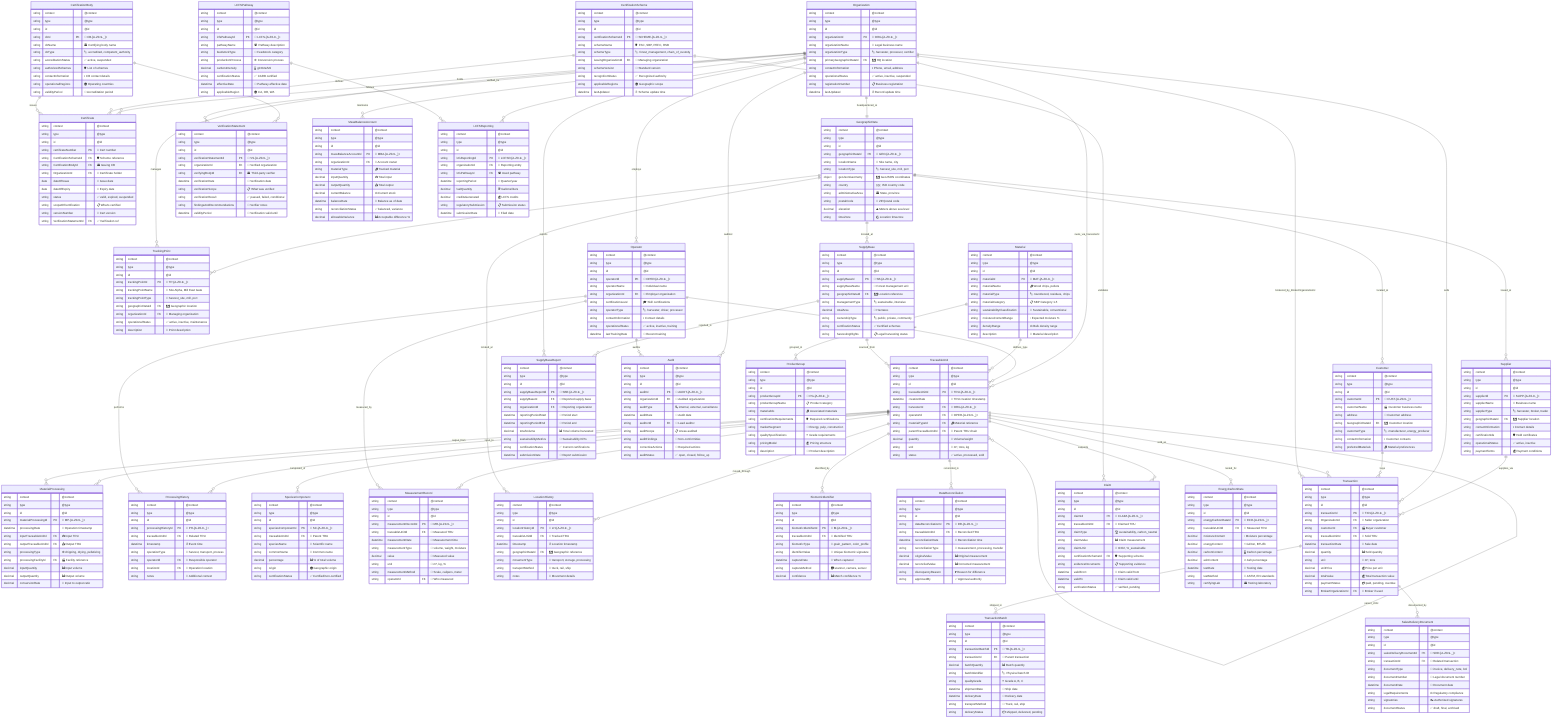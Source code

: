 erDiagram
    %% =========================================================================
    %% BOOST Data Standard - Thematic Entity Relationship Diagram (2025)
    %% =========================================================================
    %% This ERD organizes 31 entities into 8 thematic clusters with visual
    %% enhancements for improved readability and stakeholder communication
    %% 
    %% Legend:
    %% 🟢 Core Traceability (Green) - Forest/Growth/Sustainability
    %% 🔵 Organizational Foundation (Blue) - Trust/Certification/Authority  
    %% 🟤 Material & Supply Chain (Brown) - Earth/Wood/Raw Materials
    %% 🟠 Transaction Management (Orange) - Commerce/Exchange/Money
    %% 🟡 Sustainability & Claims (Gold) - Value/Quality/Sustainability
    %% 🟣 Geographic & Location (Purple) - Spatial/Location/Mapping
    %% 🔴 Reporting & Compliance (Red) - Compliance/Regulatory/Audit
    %% ⚫ Analytics & Data Management (Gray) - Data/Analytics/Intelligence
    %% =========================================================================

    %% 🟢 CORE TRACEABILITY ENTITIES - The Heart of BOOST
    %% Central positioning - primary entities for biomass tracking
    
    TraceableUnit {
        string context "@context"
        string type "@type" 
        string id "@id"
        string traceableUnitId PK "🔑 TRU-[A-Z0-9-_]+"
        datetime creationDate "📅 TRU creation timestamp"
        string harvesterId FK "🏢 ORG-[A-Z0-9-_]+"
        string operatorId FK "👤 OPER-[A-Z0-9-_]+"
        string materialTypeId FK "🪵 Material reference"
        string parentTraceableUnitId FK "🔗 Parent TRU chain"
        decimal quantity "📏 Volume/weight"
        string unit "📐 m³, tons, kg"
        string status "✅ active, processed, sold"
    }
    
    MaterialProcessing {
        string context "@context"
        string type "@type"
        string id "@id" 
        string materialProcessingId PK "🔑 MP-[A-Z0-9-_]+"
        datetime processingDate "📅 Operation timestamp"
        string inputTraceableUnitId FK "📥 Input TRU"
        string outputTraceableUnitId FK "📤 Output TRU"
        string processingType "⚙️ chipping, drying, pelletizing"
        string processingFacilityId FK "🏭 Facility reference"
        decimal inputQuantity "📊 Input volume"
        decimal outputQuantity "📊 Output volume"
        decimal conversionRate "🔄 Input to output ratio"
    }
    
    ProcessingHistory {
        string context "@context"
        string type "@type"
        string id "@id"
        string processingHistoryId PK "🔑 PH-[A-Z0-9-_]+"
        string traceableUnitId FK "🔗 Related TRU"
        datetime timestamp "⏰ Event time"
        string operationType "🔧 harvest, transport, process"
        string operatorId FK "👤 Responsible operator"
        string locationId FK "📍 Operation location"
        string notes "📝 Additional context"
    }
    
    SpeciesComponent {
        string context "@context"
        string type "@type"
        string id "@id"
        string speciesComponentId PK "🔑 SC-[A-Z0-9-_]+"
        string traceableUnitId FK "🔗 Parent TRU"
        string speciesName "🌲 Scientific name"
        string commonName "🌳 Common name"
        decimal percentage "📊 % of total volume"
        string origin "🌍 Geographic origin"
        string certificationStatus "✅ Certified/non-certified"
    }
    
    MeasurementRecord {
        string context "@context"
        string type "@type"
        string id "@id"
        string measurementRecordId PK "🔑 MR-[A-Z0-9-_]+"
        string traceableUnitId FK "🔗 Measured TRU"
        datetime measurementDate "📅 Measurement time"
        string measurementType "📏 volume, weight, moisture"
        decimal value "🔢 Measured value"
        string unit "📐 m³, kg, %"
        string measurementMethod "🔬 Scale, calipers, meter"
        string operatorId FK "👤 Who measured"
    }
    
    LocationHistory {
        string context "@context"
        string type "@type"
        string id "@id"
        string locationHistoryId PK "🔑 LH-[A-Z0-9-_]+"
        string traceableUnitId FK "🔗 Tracked TRU"
        datetime timestamp "⏰ Location timestamp"
        string geographicDataId FK "🗺️ Geographic reference"
        string movementType "🚛 transport, storage, processing"
        string transportMethod "🚚 truck, rail, ship"
        string notes "📝 Movement details"
    }
    
    BiometricIdentifier {
        string context "@context"
        string type "@type"
        string id "@id"
        string biometricIdentifierId PK "🔑 BI-[A-Z0-9-_]+"
        string traceableUnitId FK "🔗 Identified TRU"
        string biometricType "🔬 grain_pattern, color_profile"
        string identifierValue "🧬 Unique biometric signature"
        datetime captureDate "📅 When captured"
        string captureMethod "📷 scanner, camera, sensor"
        decimal confidence "📊 Match confidence %"
    }
    
    TrackingPoint {
        string context "@context"
        string type "@type"
        string id "@id"
        string trackingPointId PK "🔑 TP-[A-Z0-9-_]+"
        string trackingPointName "📍 Site Alpha, Mill East Gate"
        string trackingPointType "🏢 harvest_site, mill, port"
        string geographicDataId FK "🗺️ Geographic location"
        string organizationId FK "🏢 Managing organization"
        string operationalStatus "✅ active, inactive, maintenance"
        string description "📝 Point description"
    }
    
    DataReconciliation {
        string context "@context"
        string type "@type"
        string id "@id"
        string dataReconciliationId PK "🔑 DR-[A-Z0-9-_]+"
        string traceableUnitId FK "🔗 Reconciled TRU"
        datetime reconciliationDate "📅 Reconciliation time"
        string reconciliationType "🔄 measurement, processing, transfer"
        decimal originalValue "📊 Original measurement"
        decimal reconciledValue "📊 Corrected measurement"
        string discrepancyReason "❓ Reason for difference"
        string approvedBy "✅ Approval authority"
    }

    %% 🔵 ORGANIZATIONAL FOUNDATION ENTITIES - Trust & Authority
    %% Business structure and certification framework
    
    Organization {
        string context "@context"
        string type "@type"
        string id "@id"
        string organizationId PK "🔑 ORG-[A-Z0-9-_]+"
        string organizationName "🏢 Legal business name"
        string organizationType "🏷️ harvester, processor, certifier"
        string primaryGeographicDataId FK "🗺️ HQ location"
        string contactInformation "📞 Phone, email, address"
        string operationalStatus "✅ active, inactive, suspended"
        string registrationNumber "📋 Business registration"
        datetime lastUpdated "⏰ Record update time"
    }
    
    Certificate {
        string context "@context"
        string type "@type" 
        string id "@id"
        string certificateNumber PK "🔑 Cert number"
        string CertificationSchemeId FK "🛡️ Scheme reference"
        string CertificationBodyId FK "🏛️ Issuing CB"
        string OrganizationId FK "🏢 Certificate holder"
        date dateOfIssue "📅 Issue date"
        date dateOfExpiry "📅 Expiry date"
        string status "✅ valid, expired, suspended"
        string scopeOfCertification "📋 What's certified"
        string versionNumber "🔢 Cert version"
        string VerificationStatementId FK "✅ Verification ref"
    }
    
    CertificationScheme {
        string context "@context"
        string type "@type"
        string id "@id"
        string certificationSchemeId PK "🔑 SCHEME-[A-Z0-9-_]+"
        string schemeName "🛡️ FSC, SBP, PEFC, RSB"
        string schemeType "🏷️ forest_management, chain_of_custody"
        string issuingOrganizationId FK "🏢 Managing organization"
        string schemeVersion "🔢 Standard version"
        string recognitionStatus "✅ Recognized authority"
        string applicableRegions "🌍 Geographic scope"
        datetime lastUpdated "⏰ Scheme update time"
    }
    
    CertificationBody {
        string context "@context"
        string type "@type"
        string id "@id"
        string cbId PK "🔑 CB-[A-Z0-9-_]+"
        string cbName "🏛️ Certifying body name"
        string cbType "🏷️ accredited, competent_authority"
        string accreditationStatus "✅ active, suspended"
        string authorizedSchemes "🛡️ List of schemes"
        string contactInformation "📞 CB contact details"
        string operationalRegions "🌍 Operating countries"
        string validityPeriod "📅 Accreditation period"
    }

    %% 🟤 MATERIAL & SUPPLY CHAIN ENTITIES - Physical Materials
    %% Raw materials and supply network management
    
    Material {
        string context "@context"
        string type "@type"
        string id "@id"
        string materialId PK "🔑 MAT-[A-Z0-9-_]+"
        string materialName "🪵 Wood chips, pellets"
        string materialType "🏷️ roundwood, residues, chips"
        string materialCategory "📋 SBP Category 1-5"
        string sustainabilityClassification "🌱 Sustainable, conventional"
        string moistureContentRange "💧 Expected moisture %"
        string densityRange "⚖️ Bulk density range"
        string description "📝 Material description"
    }
    
    SupplyBase {
        string context "@context"
        string type "@type"
        string id "@id"
        string supplyBaseId PK "🔑 SB-[A-Z0-9-_]+"
        string supplyBaseName "🌲 Forest management unit"
        string geographicDataId FK "🗺️ Location reference"
        string managementType "🏷️ sustainable, intensive"
        decimal totalArea "📏 Hectares"
        string ownershipType "🏷️ public, private, community"
        string certificationStatus "✅ Certified schemes"
        string harvestingRights "📋 Legal harvesting status"
    }
    
    Supplier {
        string context "@context"
        string type "@type"
        string id "@id"
        string supplierId PK "🔑 SUPP-[A-Z0-9-_]+"
        string supplierName "🤝 Business name"
        string supplierType "🏷️ harvester, broker, trader"
        string geographicDataId FK "🗺️ Supplier location"
        string contactInformation "📞 Contact details"
        string certificationIds "🛡️ Held certificates"
        string operationalStatus "✅ active, inactive"
        string paymentTerms "💰 Payment conditions"
    }
    
    Customer {
        string context "@context"
        string type "@type"
        string id "@id"
        string customerId PK "🔑 CUST-[A-Z0-9-_]+"
        string customerName "🏭 Customer business name"
        string address "📍 Customer address"
        string GeographicDataId FK "🗺️ Customer location"
        string customerType "🏷️ manufacturer, energy_producer"
        string contactInformation "📞 Customer contacts"
        string preferredMaterials "🪵 Material preferences"
    }

    %% 🟠 TRANSACTION MANAGEMENT ENTITIES - Commerce & Exchange
    %% Commercial transactions and physical material batches
    
    Transaction {
        string context "@context"
        string type "@type"
        string id "@id"
        string transactionId PK "🔑 TXN-[A-Z0-9-_]+"
        string OrganizationId FK "🏢 Seller organization"
        string customerId FK "🏭 Buyer customer"
        string traceableUnitId FK "🔗 Sold TRU"
        datetime transactionDate "📅 Sale date"
        decimal quantity "📊 Sold quantity"
        string unit "📐 m³, tons"
        decimal unitPrice "💰 Price per unit"
        decimal totalValue "💰 Total transaction value"
        string paymentStatus "💳 paid, pending, overdue"
        string BrokerOrganizationId FK "🤝 Broker if used"
    }
    
    TransactionBatch {
        string context "@context"
        string type "@type"
        string id "@id"
        string transactionBatchId PK "🔑 TB-[A-Z0-9-_]+"
        string transactionId FK "🔗 Parent transaction"
        decimal batchQuantity "📊 Batch quantity"
        string batchIdentifier "🏷️ Physical batch ID"
        string qualityGrade "⭐ Grade A, B, C"
        datetime shipmentDate "🚚 Ship date"
        datetime deliveryDate "📅 Delivery date"
        string transportMethod "🚛 Truck, rail, ship"
        string deliveryStatus "📦 shipped, delivered, pending"
    }
    
    SalesDeliveryDocument {
        string context "@context"
        string type "@type"
        string id "@id"
        string salesDeliveryDocumentId PK "🔑 SDD-[A-Z0-9-_]+"
        string transactionId FK "🔗 Related transaction"
        string documentType "📄 invoice, delivery_note, bol"
        string documentNumber "🔢 Legal document number"
        datetime documentDate "📅 Document date"
        string legalRequirements "⚖️ Regulatory compliance"
        string signatories "✍️ Authorized signatures"
        string documentStatus "✅ draft, final, archived"
    }

    %% 🟡 SUSTAINABILITY & CLAIMS ENTITIES - Value & Quality
    %% Environmental claims and certification inheritance
    
    Claim {
        string context "@context"
        string type "@type"
        string id "@id"
        string claimId PK "🔑 CLAIM-[A-Z0-9-_]+"
        string traceableUnitId FK "🔗 Claimed TRU"
        string claimType "🏆 sustainability, carbon_neutral"
        string claimValue "📊 Claim measurement"
        string claimUnit "📐 tCO2, %_sustainable"
        string certificationSchemeId FK "🛡️ Supporting scheme"
        string evidenceDocuments "📋 Supporting evidence"
        datetime validFrom "📅 Claim valid from"
        datetime validTo "📅 Claim valid until"
        string verificationStatus "✅ verified, pending"
    }

    %% 🟣 GEOGRAPHIC & LOCATION ENTITIES - Spatial Data
    %% Geographic information and spatial references
    
    GeographicData {
        string context "@context"
        string type "@type"
        string id "@id"
        string geographicDataId PK "🔑 GEO-[A-Z0-9-_]+"
        string locationName "📍 Site name, city"
        string locationType "🏷️ harvest_site, mill, port"
        object geoJsonGeometry "🗺️ GeoJSON coordinates"
        string country "🇺🇸 ISO country code"
        string administrativeArea "🏛️ State, province"
        string postalCode "📮 ZIP/postal code"
        decimal elevation "⛰️ Meters above sea level"
        string timeZone "🕐 Location timezone"
    }

    %% 🔴 REPORTING & COMPLIANCE ENTITIES - Regulatory & Audit
    %% Compliance reporting and audit trail management
    
    SupplyBaseReport {
        string context "@context"
        string type "@type"
        string id "@id"
        string supplyBaseReportId PK "🔑 SBR-[A-Z0-9-_]+"
        string supplyBaseId FK "🌲 Reported supply base"
        string organizationId FK "🏢 Reporting organization"
        datetime reportingPeriodStart "📅 Period start"
        datetime reportingPeriodEnd "📅 Period end"
        decimal totalVolume "📊 Total volume harvested"
        string sustainabilityMetrics "🌱 Sustainability KPIs"
        string certificationStatus "✅ Current certifications"
        datetime submissionDate "📅 Report submission"
    }
    
    VerificationStatement {
        string context "@context"
        string type "@type"
        string id "@id"
        string verificationStatementId PK "🔑 VS-[A-Z0-9-_]+"
        string organizationId FK "🏢 Verified organization"
        string verifyingBodyId FK "🏛️ Third-party verifier"
        datetime verificationDate "📅 Verification date"
        string verificationScope "📋 What was verified"
        string verificationResult "✅ passed, failed, conditional"
        string findingsAndRecommendations "📝 Verifier notes"
        datetime validityPeriod "📅 Verification valid until"
    }
    
    Audit {
        string context "@context"
        string type "@type"
        string id "@id"
        string auditId PK "🔑 AUDIT-[A-Z0-9-_]+"
        string organizationId FK "🏢 Audited organization"
        string auditType "🔍 internal, external, surveillance"
        datetime auditDate "📅 Audit date"
        string auditorId FK "👤 Lead auditor"
        string auditScope "📋 Areas audited"
        string auditFindings "📝 Non-conformities"
        string correctiveActions "🔧 Required actions"
        string auditStatus "✅ open, closed, follow_up"
    }

    %% ⚫ ANALYTICS & DATA MANAGEMENT ENTITIES - Intelligence & Analysis
    %% Business intelligence and environmental data management
    
    ProductGroup {
        string context "@context"
        string type "@type"
        string id "@id"
        string productGroupId PK "🔑 PG-[A-Z0-9-_]+"
        string productGroupName "📋 Product category"
        string materialIds "🪵 Associated materials"
        string certificationRequirements "🛡️ Required certifications"
        string marketSegment "🎯 Energy, pulp, construction"
        string qualitySpecifications "⭐ Grade requirements"
        string pricingModel "💰 Pricing structure"
        string description "📝 Product description"
    }
    
    MassBalanceAccount {
        string context "@context"
        string type "@type"
        string id "@id"
        string massBalanceAccountId PK "🔑 MBA-[A-Z0-9-_]+"
        string organizationId FK "🏢 Account owner"
        string materialType "🪵 Tracked material"
        decimal inputQuantity "📥 Total input"
        decimal outputQuantity "📤 Total output"
        decimal currentBalance "⚖️ Current stock"
        datetime balanceDate "📅 Balance as of date"
        string reconciliationStatus "✅ balanced, variance"
        decimal allowableVariance "📊 Acceptable difference %"
    }
    
    EnergyCarbonData {
        string context "@context"
        string type "@type"
        string id "@id"
        string energyCarbonDataId PK "🔑 ECD-[A-Z0-9-_]+"
        string traceableUnitId FK "🔗 Measured TRU"
        decimal moistureContent "💧 Moisture percentage"
        decimal energyContent "⚡ GJ/ton, BTU/lb"
        decimal carbonContent "🌡️ Carbon percentage"
        decimal ashContent "🔥 Ash percentage"
        datetime testDate "📅 Testing date"
        string testMethod "🔬 ASTM, EN standards"
        string certifyingLab "🏛️ Testing laboratory"
    }
    
    %% LCFS-specific entities for enhanced regulatory compliance
    LCFSPathway {
        string context "@context"
        string type "@type"
        string id "@id"
        string lcfsPathwayId PK "🔑 LCFS-[A-Z0-9-_]+"
        string pathwayName "🛣️ Pathway description"
        string feedstockType "🌱 Feedstock category"
        string productionProcess "⚙️ Conversion process"
        decimal carbonIntensity "🌡️ gCO2e/MJ"
        string certificationStatus "✅ CARB certified"
        datetime effectiveDate "📅 Pathway effective date"
        string applicableRegion "🌍 CA, OR, WA"
    }
    
    LCFSReporting {
        string context "@context"
        string type "@type"
        string id "@id"
        string lcfsReportingId PK "🔑 LCFSR-[A-Z0-9-_]+"
        string organizationId FK "🏢 Reporting entity"
        string lcfsPathwayId FK "🛣️ Used pathway"
        datetime reportingPeriod "📅 Quarter/year"
        decimal fuelQuantity "⛽ Gallons/liters"
        decimal creditsGenerated "💰 LCFS credits"
        string regulatorySubmission "📋 Submission status"
        datetime submissionDate "📅 Filed date"
    }
    
    %% Supporting entities for specialized operations
    Operator {
        string context "@context"
        string type "@type"
        string id "@id"
        string operatorId PK "🔑 OPER-[A-Z0-9-_]+"
        string operatorName "👤 Individual name"
        string organizationId FK "🏢 Employer organization"
        string certificationLevel "🎓 Skill certifications"
        string operatorType "🏷️ harvester, driver, processor"
        string contactInformation "📞 Contact details"
        string operationalStatus "✅ active, inactive, training"
        datetime lastTrainingDate "📅 Recent training"
    }

    %% =========================================================================
    %% RELATIONSHIP DEFINITIONS - Organized by Thematic Areas
    %% =========================================================================

    %% 🔵 Organizational Foundation Relationships - Trust Chain
    Organization ||--o{ Certificate : "holds"
    Organization ||--|| GeographicData : "headquartered_at"
    CertificationScheme ||--o{ Certificate : "defines"
    CertificationBody ||--o{ Certificate : "issues"
    CertificationBody ||--o{ VerificationStatement : "verifies"
    Organization ||--o{ VerificationStatement : "verified_for"

    %% 🟢 Core Traceability Relationships - Primary Data Flow
    Organization ||--o{ TraceableUnit : "owns_via_harvesterId"
    Operator ||--o{ TraceableUnit : "operates"
    Material ||--o{ TraceableUnit : "defines_type"
    TraceableUnit ||--o{ TraceableUnit : "parent_child"
    TraceableUnit ||--o{ MaterialProcessing : "input_to"
    TraceableUnit ||--o{ MaterialProcessing : "output_from"
    TraceableUnit ||--o{ ProcessingHistory : "tracked_in"
    TraceableUnit ||--o{ SpeciesComponent : "composed_of"
    TraceableUnit ||--o{ MeasurementRecord : "measured_in"
    TraceableUnit ||--o{ LocationHistory : "moved_through"
    TraceableUnit ||--o{ BiometricIdentifier : "identified_by"
    TraceableUnit ||--o{ DataReconciliation : "reconciled_in"
    Operator ||--o{ ProcessingHistory : "performs"
    Operator ||--o{ MeasurementRecord : "measured_by"
    GeographicData ||--o{ LocationHistory : "located_at"
    GeographicData ||--o{ TrackingPoint : "positioned_at"
    Organization ||--o{ TrackingPoint : "manages"

    %% 🟤 Material & Supply Chain Relationships - Raw Material Flow
    GeographicData ||--o{ SupplyBase : "located_at"
    GeographicData ||--o{ Supplier : "based_at"
    GeographicData ||--o{ Customer : "located_at"
    SupplyBase ||--o{ TraceableUnit : "sourced_from"
    Supplier ||--o{ Transaction : "supplies_via"

    %% 🟠 Transaction Management Relationships - Commercial Flow
    Organization ||--o{ Transaction : "sells"
    Customer ||--o{ Transaction : "buys"
    TraceableUnit ||--o{ Transaction : "sold_as"
    Transaction ||--o{ TransactionBatch : "shipped_in"
    Transaction ||--o{ SalesDeliveryDocument : "documented_by"
    Organization ||--o{ Transaction : "brokered_by_BrokerOrganizationId"

    %% 🟡 Sustainability & Claims Relationships - Value Chain
    TraceableUnit ||--o{ Claim : "supports"
    CertificationScheme ||--o{ Claim : "validates"

    %% 🔴 Reporting & Compliance Relationships - Regulatory Chain
    SupplyBase ||--o{ SupplyBaseReport : "reported_in"
    Organization ||--o{ SupplyBaseReport : "reports"
    Organization ||--o{ Audit : "audited"
    Operator ||--o{ Audit : "auditor"

    %% ⚫ Analytics & Data Management Relationships - Intelligence Chain
    Material ||--o{ ProductGroup : "grouped_in"
    Organization ||--o{ MassBalanceAccount : "maintains"
    TraceableUnit ||--o{ EnergyCarbonData : "tested_for"
    Organization ||--o{ LCFSReporting : "reports_lcfs"
    LCFSPathway ||--o{ LCFSReporting : "follows"
    
    %% Additional operator relationships across entities
    Organization ||--o{ Operator : "employs"